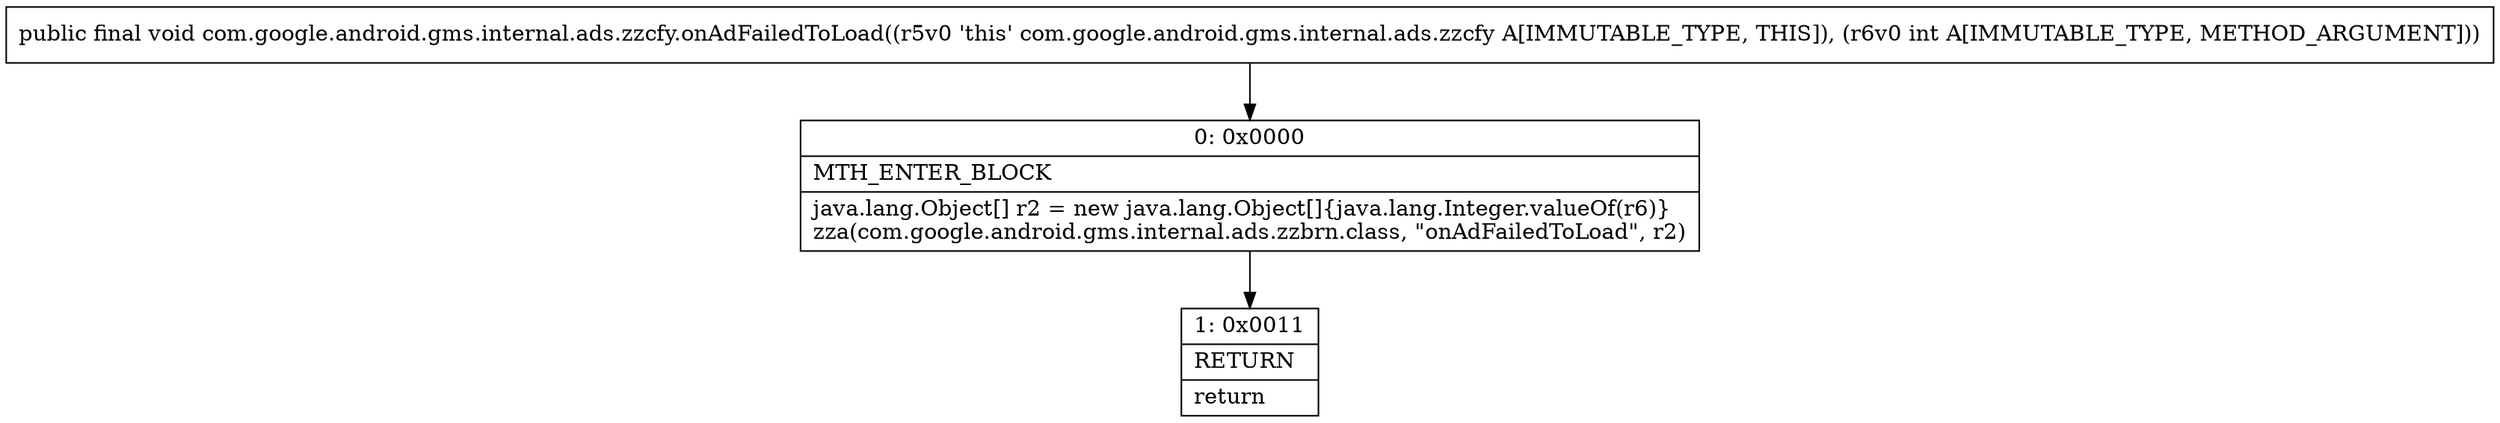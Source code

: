 digraph "CFG forcom.google.android.gms.internal.ads.zzcfy.onAdFailedToLoad(I)V" {
Node_0 [shape=record,label="{0\:\ 0x0000|MTH_ENTER_BLOCK\l|java.lang.Object[] r2 = new java.lang.Object[]\{java.lang.Integer.valueOf(r6)\}\lzza(com.google.android.gms.internal.ads.zzbrn.class, \"onAdFailedToLoad\", r2)\l}"];
Node_1 [shape=record,label="{1\:\ 0x0011|RETURN\l|return\l}"];
MethodNode[shape=record,label="{public final void com.google.android.gms.internal.ads.zzcfy.onAdFailedToLoad((r5v0 'this' com.google.android.gms.internal.ads.zzcfy A[IMMUTABLE_TYPE, THIS]), (r6v0 int A[IMMUTABLE_TYPE, METHOD_ARGUMENT])) }"];
MethodNode -> Node_0;
Node_0 -> Node_1;
}


